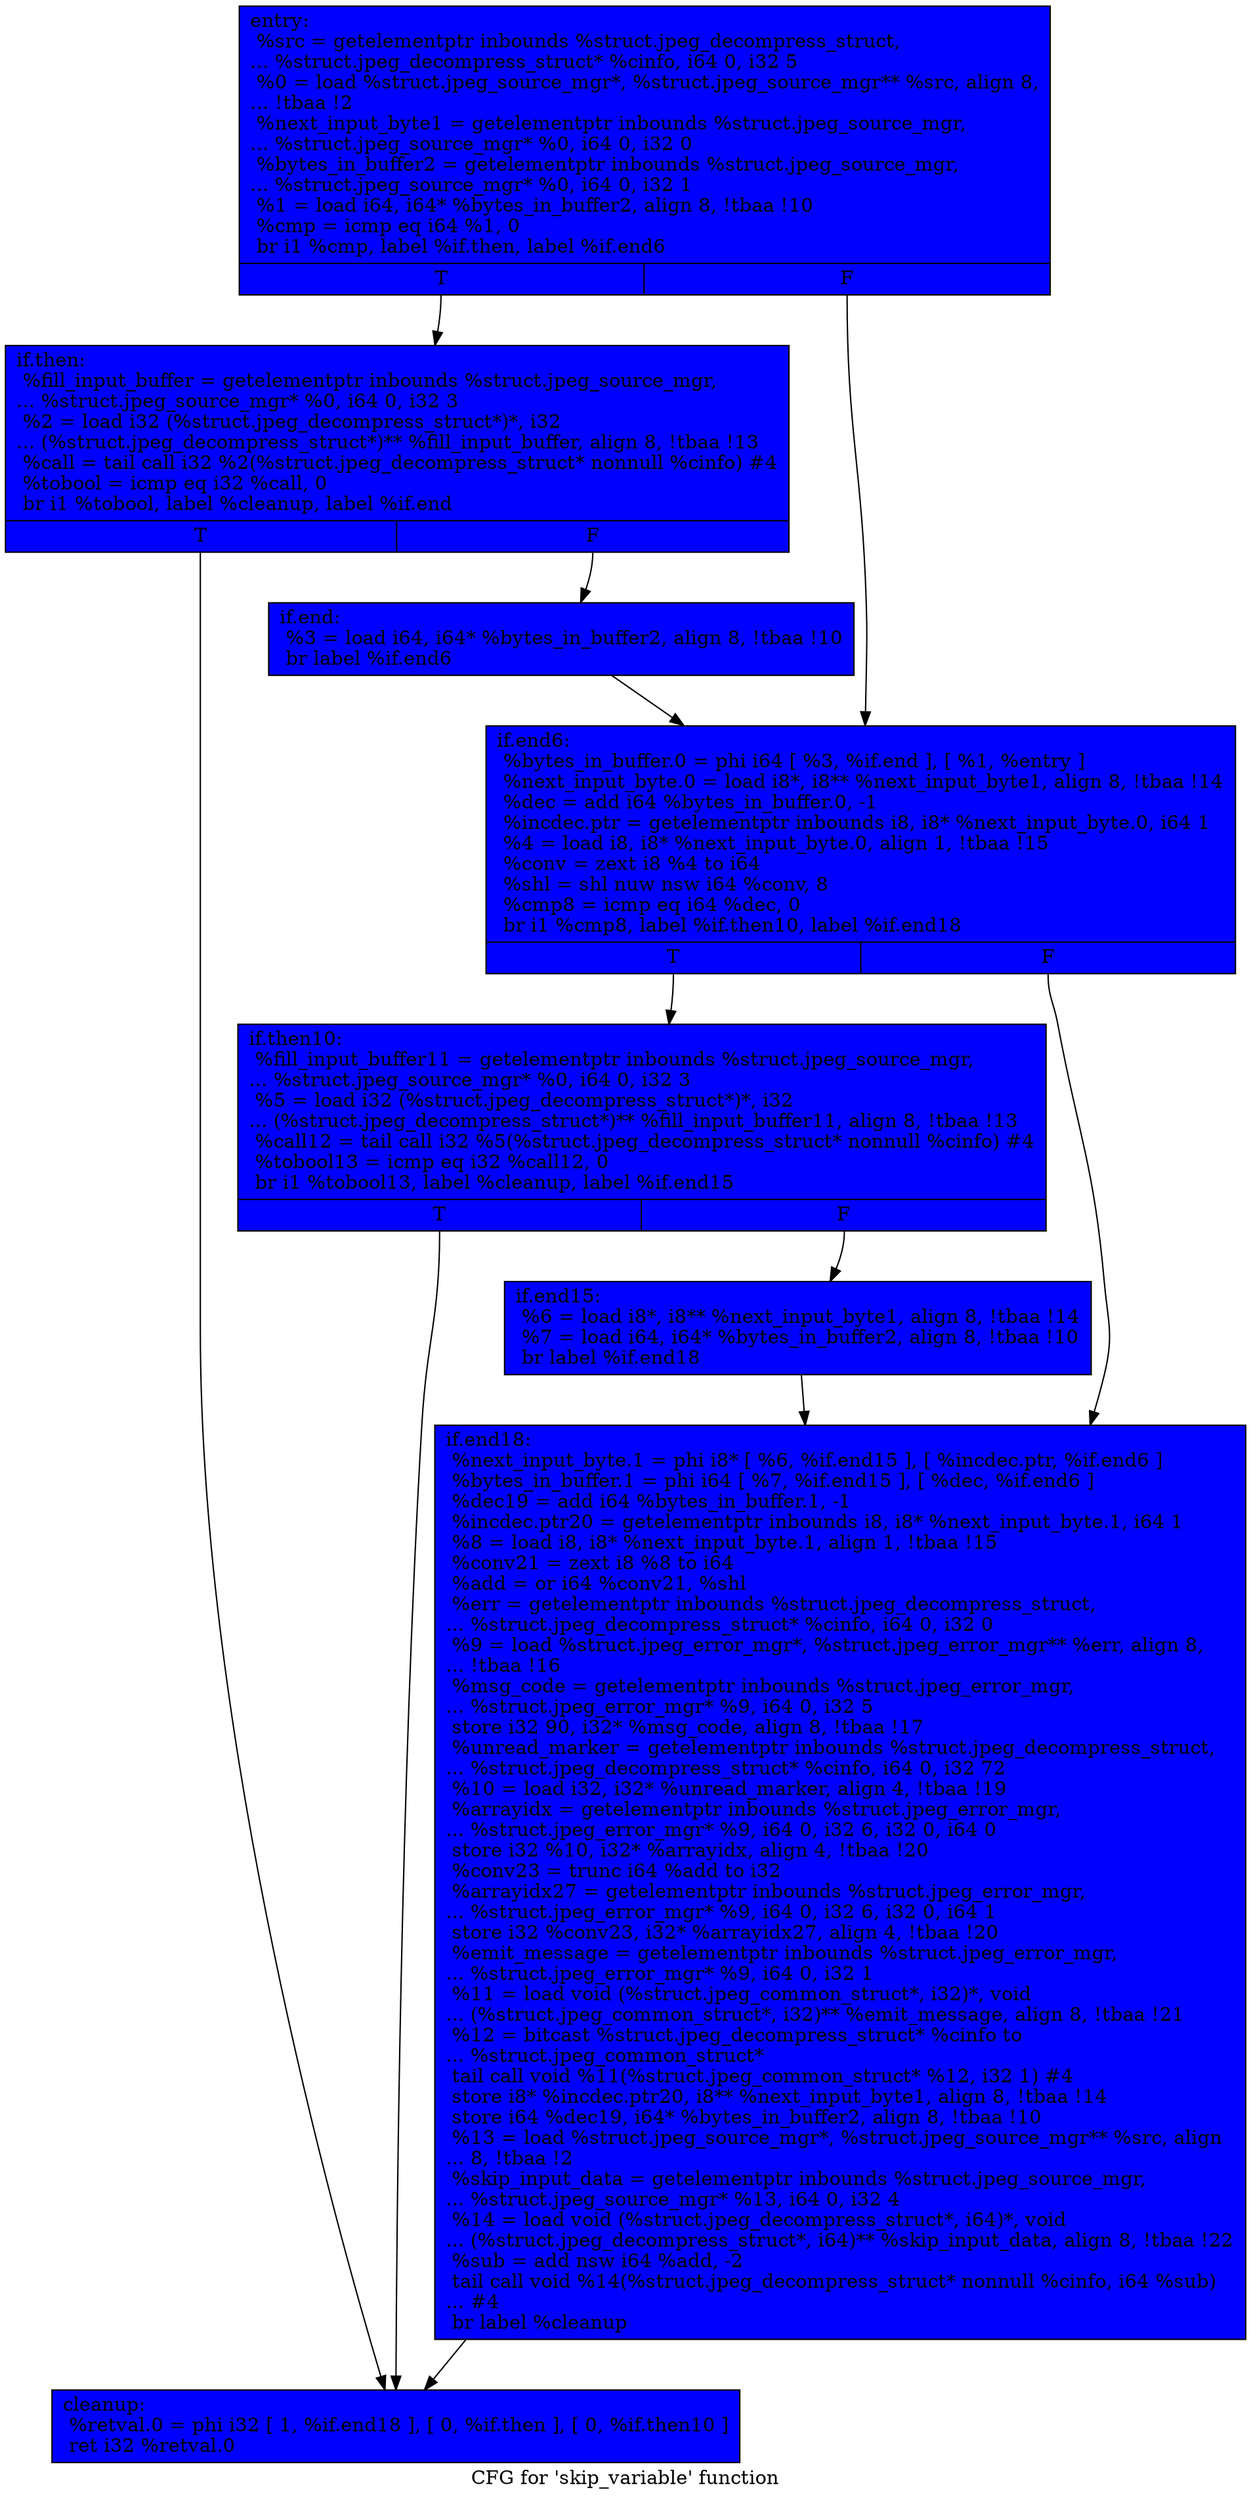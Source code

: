 digraph "CFG for 'skip_variable' function" {
	label="CFG for 'skip_variable' function";

	Node0x694ce80 [shape=record, style = filled, fillcolor = blue, label="{entry:\l  %src = getelementptr inbounds %struct.jpeg_decompress_struct,\l... %struct.jpeg_decompress_struct* %cinfo, i64 0, i32 5\l  %0 = load %struct.jpeg_source_mgr*, %struct.jpeg_source_mgr** %src, align 8,\l... !tbaa !2\l  %next_input_byte1 = getelementptr inbounds %struct.jpeg_source_mgr,\l... %struct.jpeg_source_mgr* %0, i64 0, i32 0\l  %bytes_in_buffer2 = getelementptr inbounds %struct.jpeg_source_mgr,\l... %struct.jpeg_source_mgr* %0, i64 0, i32 1\l  %1 = load i64, i64* %bytes_in_buffer2, align 8, !tbaa !10\l  %cmp = icmp eq i64 %1, 0\l  br i1 %cmp, label %if.then, label %if.end6\l|{<s0>T|<s1>F}}"];
	Node0x694ce80:s0 -> Node0x698e290;
	Node0x694ce80:s1 -> Node0x698e360;
	Node0x698e290 [shape=record, style = filled, fillcolor = blue, label="{if.then:                                          \l  %fill_input_buffer = getelementptr inbounds %struct.jpeg_source_mgr,\l... %struct.jpeg_source_mgr* %0, i64 0, i32 3\l  %2 = load i32 (%struct.jpeg_decompress_struct*)*, i32\l... (%struct.jpeg_decompress_struct*)** %fill_input_buffer, align 8, !tbaa !13\l  %call = tail call i32 %2(%struct.jpeg_decompress_struct* nonnull %cinfo) #4\l  %tobool = icmp eq i32 %call, 0\l  br i1 %tobool, label %cleanup, label %if.end\l|{<s0>T|<s1>F}}"];
	Node0x698e290:s0 -> Node0x698e730;
	Node0x698e290:s1 -> Node0x698e800;
	Node0x698e800 [shape=record, style = filled, fillcolor = blue, label="{if.end:                                           \l  %3 = load i64, i64* %bytes_in_buffer2, align 8, !tbaa !10\l  br label %if.end6\l}"];
	Node0x698e800 -> Node0x698e360;
	Node0x698e360 [shape=record, style = filled, fillcolor = blue, label="{if.end6:                                          \l  %bytes_in_buffer.0 = phi i64 [ %3, %if.end ], [ %1, %entry ]\l  %next_input_byte.0 = load i8*, i8** %next_input_byte1, align 8, !tbaa !14\l  %dec = add i64 %bytes_in_buffer.0, -1\l  %incdec.ptr = getelementptr inbounds i8, i8* %next_input_byte.0, i64 1\l  %4 = load i8, i8* %next_input_byte.0, align 1, !tbaa !15\l  %conv = zext i8 %4 to i64\l  %shl = shl nuw nsw i64 %conv, 8\l  %cmp8 = icmp eq i64 %dec, 0\l  br i1 %cmp8, label %if.then10, label %if.end18\l|{<s0>T|<s1>F}}"];
	Node0x698e360:s0 -> Node0x691ad70;
	Node0x698e360:s1 -> Node0x691ae20;
	Node0x691ad70 [shape=record, style = filled, fillcolor = blue, label="{if.then10:                                        \l  %fill_input_buffer11 = getelementptr inbounds %struct.jpeg_source_mgr,\l... %struct.jpeg_source_mgr* %0, i64 0, i32 3\l  %5 = load i32 (%struct.jpeg_decompress_struct*)*, i32\l... (%struct.jpeg_decompress_struct*)** %fill_input_buffer11, align 8, !tbaa !13\l  %call12 = tail call i32 %5(%struct.jpeg_decompress_struct* nonnull %cinfo) #4\l  %tobool13 = icmp eq i32 %call12, 0\l  br i1 %tobool13, label %cleanup, label %if.end15\l|{<s0>T|<s1>F}}"];
	Node0x691ad70:s0 -> Node0x698e730;
	Node0x691ad70:s1 -> Node0x698e870;
	Node0x698e870 [shape=record, style = filled, fillcolor = blue, label="{if.end15:                                         \l  %6 = load i8*, i8** %next_input_byte1, align 8, !tbaa !14\l  %7 = load i64, i64* %bytes_in_buffer2, align 8, !tbaa !10\l  br label %if.end18\l}"];
	Node0x698e870 -> Node0x691ae20;
	Node0x691ae20 [shape=record, style = filled, fillcolor = blue, label="{if.end18:                                         \l  %next_input_byte.1 = phi i8* [ %6, %if.end15 ], [ %incdec.ptr, %if.end6 ]\l  %bytes_in_buffer.1 = phi i64 [ %7, %if.end15 ], [ %dec, %if.end6 ]\l  %dec19 = add i64 %bytes_in_buffer.1, -1\l  %incdec.ptr20 = getelementptr inbounds i8, i8* %next_input_byte.1, i64 1\l  %8 = load i8, i8* %next_input_byte.1, align 1, !tbaa !15\l  %conv21 = zext i8 %8 to i64\l  %add = or i64 %conv21, %shl\l  %err = getelementptr inbounds %struct.jpeg_decompress_struct,\l... %struct.jpeg_decompress_struct* %cinfo, i64 0, i32 0\l  %9 = load %struct.jpeg_error_mgr*, %struct.jpeg_error_mgr** %err, align 8,\l... !tbaa !16\l  %msg_code = getelementptr inbounds %struct.jpeg_error_mgr,\l... %struct.jpeg_error_mgr* %9, i64 0, i32 5\l  store i32 90, i32* %msg_code, align 8, !tbaa !17\l  %unread_marker = getelementptr inbounds %struct.jpeg_decompress_struct,\l... %struct.jpeg_decompress_struct* %cinfo, i64 0, i32 72\l  %10 = load i32, i32* %unread_marker, align 4, !tbaa !19\l  %arrayidx = getelementptr inbounds %struct.jpeg_error_mgr,\l... %struct.jpeg_error_mgr* %9, i64 0, i32 6, i32 0, i64 0\l  store i32 %10, i32* %arrayidx, align 4, !tbaa !20\l  %conv23 = trunc i64 %add to i32\l  %arrayidx27 = getelementptr inbounds %struct.jpeg_error_mgr,\l... %struct.jpeg_error_mgr* %9, i64 0, i32 6, i32 0, i64 1\l  store i32 %conv23, i32* %arrayidx27, align 4, !tbaa !20\l  %emit_message = getelementptr inbounds %struct.jpeg_error_mgr,\l... %struct.jpeg_error_mgr* %9, i64 0, i32 1\l  %11 = load void (%struct.jpeg_common_struct*, i32)*, void\l... (%struct.jpeg_common_struct*, i32)** %emit_message, align 8, !tbaa !21\l  %12 = bitcast %struct.jpeg_decompress_struct* %cinfo to\l... %struct.jpeg_common_struct*\l  tail call void %11(%struct.jpeg_common_struct* %12, i32 1) #4\l  store i8* %incdec.ptr20, i8** %next_input_byte1, align 8, !tbaa !14\l  store i64 %dec19, i64* %bytes_in_buffer2, align 8, !tbaa !10\l  %13 = load %struct.jpeg_source_mgr*, %struct.jpeg_source_mgr** %src, align\l... 8, !tbaa !2\l  %skip_input_data = getelementptr inbounds %struct.jpeg_source_mgr,\l... %struct.jpeg_source_mgr* %13, i64 0, i32 4\l  %14 = load void (%struct.jpeg_decompress_struct*, i64)*, void\l... (%struct.jpeg_decompress_struct*, i64)** %skip_input_data, align 8, !tbaa !22\l  %sub = add nsw i64 %add, -2\l  tail call void %14(%struct.jpeg_decompress_struct* nonnull %cinfo, i64 %sub)\l... #4\l  br label %cleanup\l}"];
	Node0x691ae20 -> Node0x698e730;
	Node0x698e730 [shape=record, style = filled, fillcolor = blue, label="{cleanup:                                          \l  %retval.0 = phi i32 [ 1, %if.end18 ], [ 0, %if.then ], [ 0, %if.then10 ]\l  ret i32 %retval.0\l}"];
}
